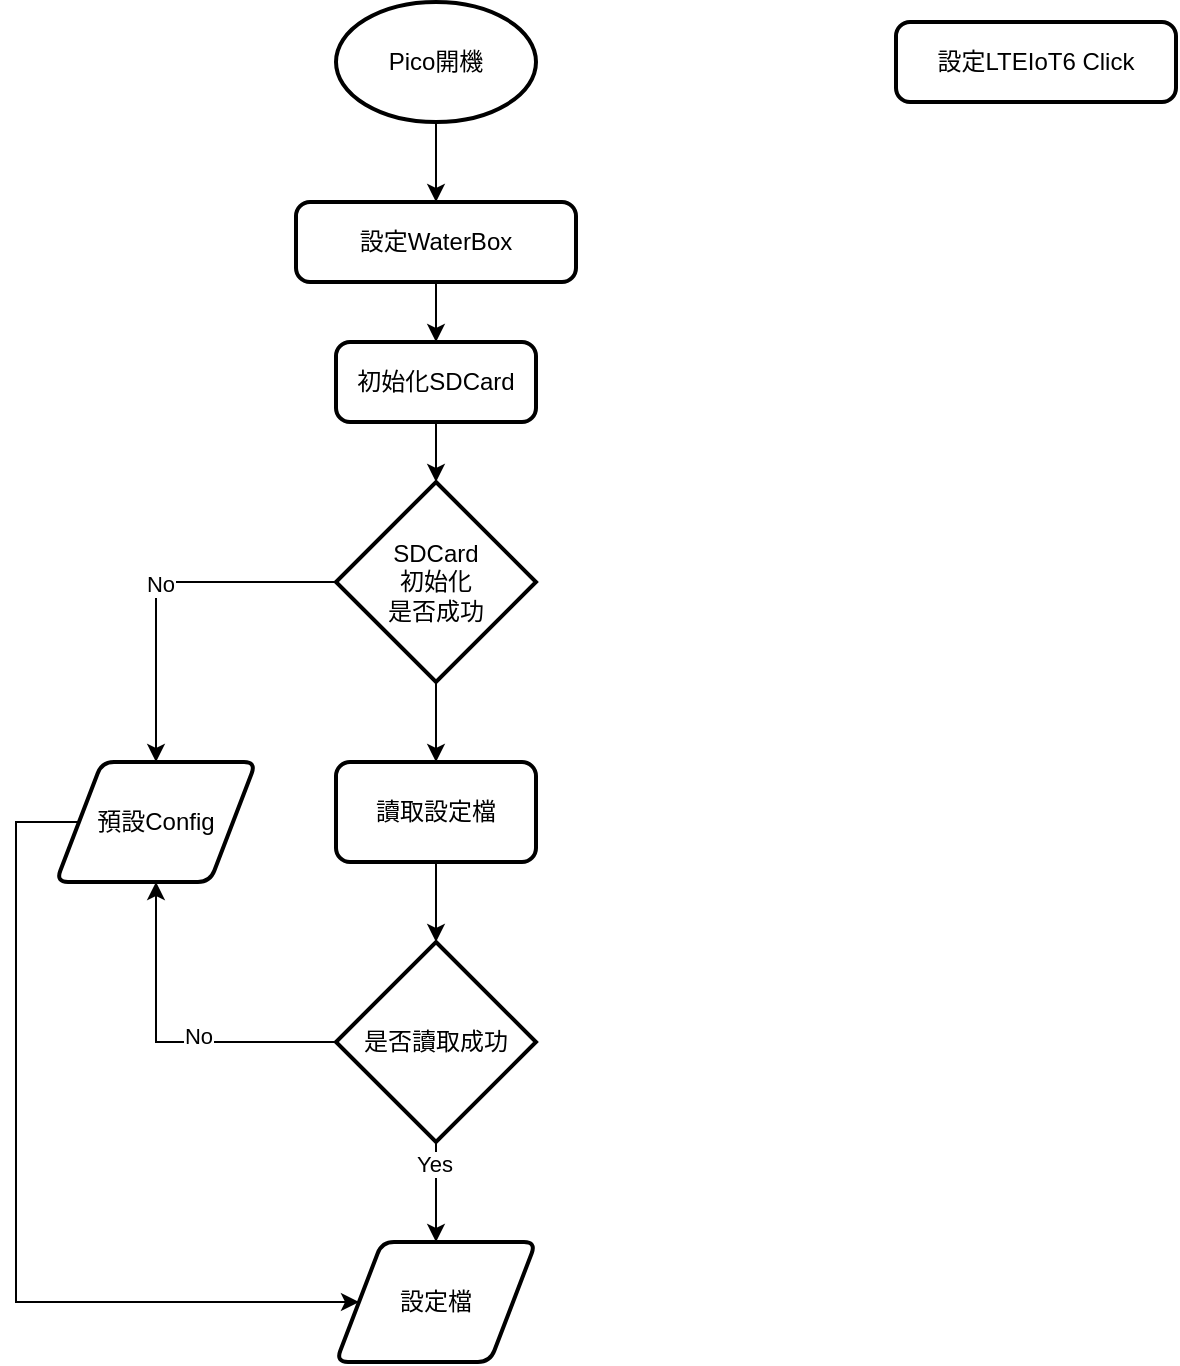 <mxfile version="24.2.1" type="github">
  <diagram id="C5RBs43oDa-KdzZeNtuy" name="Page-1">
    <mxGraphModel dx="800" dy="820" grid="1" gridSize="10" guides="1" tooltips="1" connect="1" arrows="1" fold="1" page="1" pageScale="1" pageWidth="827" pageHeight="1169" math="0" shadow="0">
      <root>
        <mxCell id="WIyWlLk6GJQsqaUBKTNV-0" />
        <mxCell id="WIyWlLk6GJQsqaUBKTNV-1" parent="WIyWlLk6GJQsqaUBKTNV-0" />
        <mxCell id="jacBi7ByG5bHy3FWaYFb-28" style="edgeStyle=orthogonalEdgeStyle;rounded=0;orthogonalLoop=1;jettySize=auto;html=1;exitX=0.5;exitY=1;exitDx=0;exitDy=0;entryX=0.5;entryY=0;entryDx=0;entryDy=0;" parent="WIyWlLk6GJQsqaUBKTNV-1" source="jacBi7ByG5bHy3FWaYFb-1" target="jacBi7ByG5bHy3FWaYFb-3" edge="1">
          <mxGeometry relative="1" as="geometry" />
        </mxCell>
        <mxCell id="jacBi7ByG5bHy3FWaYFb-1" value="設定WaterBox" style="rounded=1;whiteSpace=wrap;html=1;absoluteArcSize=1;arcSize=14;strokeWidth=2;" parent="WIyWlLk6GJQsqaUBKTNV-1" vertex="1">
          <mxGeometry x="200" y="160" width="140" height="40" as="geometry" />
        </mxCell>
        <mxCell id="jacBi7ByG5bHy3FWaYFb-33" style="edgeStyle=orthogonalEdgeStyle;rounded=0;orthogonalLoop=1;jettySize=auto;html=1;exitX=0.5;exitY=1;exitDx=0;exitDy=0;exitPerimeter=0;entryX=0.5;entryY=0;entryDx=0;entryDy=0;" parent="WIyWlLk6GJQsqaUBKTNV-1" source="jacBi7ByG5bHy3FWaYFb-2" target="jacBi7ByG5bHy3FWaYFb-1" edge="1">
          <mxGeometry relative="1" as="geometry" />
        </mxCell>
        <mxCell id="jacBi7ByG5bHy3FWaYFb-2" value="Pico開機" style="strokeWidth=2;html=1;shape=mxgraph.flowchart.start_1;whiteSpace=wrap;" parent="WIyWlLk6GJQsqaUBKTNV-1" vertex="1">
          <mxGeometry x="220" y="60" width="100" height="60" as="geometry" />
        </mxCell>
        <mxCell id="jacBi7ByG5bHy3FWaYFb-10" value="" style="edgeStyle=orthogonalEdgeStyle;rounded=0;orthogonalLoop=1;jettySize=auto;html=1;" parent="WIyWlLk6GJQsqaUBKTNV-1" source="jacBi7ByG5bHy3FWaYFb-3" target="jacBi7ByG5bHy3FWaYFb-8" edge="1">
          <mxGeometry relative="1" as="geometry" />
        </mxCell>
        <mxCell id="jacBi7ByG5bHy3FWaYFb-3" value="初始化SDCard" style="rounded=1;whiteSpace=wrap;html=1;absoluteArcSize=1;arcSize=14;strokeWidth=2;" parent="WIyWlLk6GJQsqaUBKTNV-1" vertex="1">
          <mxGeometry x="220" y="230" width="100" height="40" as="geometry" />
        </mxCell>
        <mxCell id="jacBi7ByG5bHy3FWaYFb-14" value="" style="edgeStyle=orthogonalEdgeStyle;rounded=0;orthogonalLoop=1;jettySize=auto;html=1;" parent="WIyWlLk6GJQsqaUBKTNV-1" source="jacBi7ByG5bHy3FWaYFb-8" target="jacBi7ByG5bHy3FWaYFb-12" edge="1">
          <mxGeometry relative="1" as="geometry" />
        </mxCell>
        <mxCell id="jacBi7ByG5bHy3FWaYFb-15" value="No" style="edgeLabel;html=1;align=center;verticalAlign=middle;resizable=0;points=[];" parent="jacBi7ByG5bHy3FWaYFb-14" vertex="1" connectable="0">
          <mxGeometry x="-0.024" y="1" relative="1" as="geometry">
            <mxPoint as="offset" />
          </mxGeometry>
        </mxCell>
        <mxCell id="jacBi7ByG5bHy3FWaYFb-18" value="" style="edgeStyle=orthogonalEdgeStyle;rounded=0;orthogonalLoop=1;jettySize=auto;html=1;" parent="WIyWlLk6GJQsqaUBKTNV-1" source="jacBi7ByG5bHy3FWaYFb-8" target="jacBi7ByG5bHy3FWaYFb-17" edge="1">
          <mxGeometry relative="1" as="geometry" />
        </mxCell>
        <mxCell id="jacBi7ByG5bHy3FWaYFb-8" value="SDCard&lt;div&gt;初始化&lt;/div&gt;&lt;div&gt;是否成功&lt;/div&gt;" style="strokeWidth=2;html=1;shape=mxgraph.flowchart.decision;whiteSpace=wrap;" parent="WIyWlLk6GJQsqaUBKTNV-1" vertex="1">
          <mxGeometry x="220" y="300" width="100" height="100" as="geometry" />
        </mxCell>
        <mxCell id="jacBi7ByG5bHy3FWaYFb-31" style="edgeStyle=orthogonalEdgeStyle;rounded=0;orthogonalLoop=1;jettySize=auto;html=1;exitX=0;exitY=0.5;exitDx=0;exitDy=0;entryX=0;entryY=0.5;entryDx=0;entryDy=0;" parent="WIyWlLk6GJQsqaUBKTNV-1" source="jacBi7ByG5bHy3FWaYFb-12" target="jacBi7ByG5bHy3FWaYFb-24" edge="1">
          <mxGeometry relative="1" as="geometry">
            <Array as="points">
              <mxPoint x="60" y="470" />
              <mxPoint x="60" y="710" />
            </Array>
          </mxGeometry>
        </mxCell>
        <mxCell id="jacBi7ByG5bHy3FWaYFb-12" value="預設Config" style="shape=parallelogram;html=1;strokeWidth=2;perimeter=parallelogramPerimeter;whiteSpace=wrap;rounded=1;arcSize=12;size=0.23;" parent="WIyWlLk6GJQsqaUBKTNV-1" vertex="1">
          <mxGeometry x="80" y="440" width="100" height="60" as="geometry" />
        </mxCell>
        <mxCell id="jacBi7ByG5bHy3FWaYFb-22" value="" style="edgeStyle=orthogonalEdgeStyle;rounded=0;orthogonalLoop=1;jettySize=auto;html=1;" parent="WIyWlLk6GJQsqaUBKTNV-1" source="jacBi7ByG5bHy3FWaYFb-17" target="jacBi7ByG5bHy3FWaYFb-19" edge="1">
          <mxGeometry relative="1" as="geometry" />
        </mxCell>
        <mxCell id="jacBi7ByG5bHy3FWaYFb-17" value="讀取設定檔" style="rounded=1;whiteSpace=wrap;html=1;absoluteArcSize=1;arcSize=14;strokeWidth=2;" parent="WIyWlLk6GJQsqaUBKTNV-1" vertex="1">
          <mxGeometry x="220" y="440" width="100" height="50" as="geometry" />
        </mxCell>
        <mxCell id="jacBi7ByG5bHy3FWaYFb-20" style="edgeStyle=orthogonalEdgeStyle;rounded=0;orthogonalLoop=1;jettySize=auto;html=1;exitX=0;exitY=0.5;exitDx=0;exitDy=0;exitPerimeter=0;entryX=0.5;entryY=1;entryDx=0;entryDy=0;" parent="WIyWlLk6GJQsqaUBKTNV-1" source="jacBi7ByG5bHy3FWaYFb-19" target="jacBi7ByG5bHy3FWaYFb-12" edge="1">
          <mxGeometry relative="1" as="geometry" />
        </mxCell>
        <mxCell id="jacBi7ByG5bHy3FWaYFb-21" value="No" style="edgeLabel;html=1;align=center;verticalAlign=middle;resizable=0;points=[];" parent="jacBi7ByG5bHy3FWaYFb-20" vertex="1" connectable="0">
          <mxGeometry x="-0.188" y="-3" relative="1" as="geometry">
            <mxPoint as="offset" />
          </mxGeometry>
        </mxCell>
        <mxCell id="jacBi7ByG5bHy3FWaYFb-25" style="edgeStyle=orthogonalEdgeStyle;rounded=0;orthogonalLoop=1;jettySize=auto;html=1;exitX=0.5;exitY=1;exitDx=0;exitDy=0;exitPerimeter=0;entryX=0.5;entryY=0;entryDx=0;entryDy=0;" parent="WIyWlLk6GJQsqaUBKTNV-1" source="jacBi7ByG5bHy3FWaYFb-19" target="jacBi7ByG5bHy3FWaYFb-24" edge="1">
          <mxGeometry relative="1" as="geometry" />
        </mxCell>
        <mxCell id="jacBi7ByG5bHy3FWaYFb-26" value="Yes" style="edgeLabel;html=1;align=center;verticalAlign=middle;resizable=0;points=[];" parent="jacBi7ByG5bHy3FWaYFb-25" vertex="1" connectable="0">
          <mxGeometry x="-0.557" y="-1" relative="1" as="geometry">
            <mxPoint as="offset" />
          </mxGeometry>
        </mxCell>
        <mxCell id="jacBi7ByG5bHy3FWaYFb-19" value="是否讀取成功" style="strokeWidth=2;html=1;shape=mxgraph.flowchart.decision;whiteSpace=wrap;" parent="WIyWlLk6GJQsqaUBKTNV-1" vertex="1">
          <mxGeometry x="220" y="530" width="100" height="100" as="geometry" />
        </mxCell>
        <mxCell id="jacBi7ByG5bHy3FWaYFb-23" style="edgeStyle=orthogonalEdgeStyle;rounded=0;orthogonalLoop=1;jettySize=auto;html=1;exitX=0.5;exitY=1;exitDx=0;exitDy=0;exitPerimeter=0;" parent="WIyWlLk6GJQsqaUBKTNV-1" source="jacBi7ByG5bHy3FWaYFb-19" target="jacBi7ByG5bHy3FWaYFb-19" edge="1">
          <mxGeometry relative="1" as="geometry" />
        </mxCell>
        <mxCell id="jacBi7ByG5bHy3FWaYFb-24" value="設定檔" style="shape=parallelogram;html=1;strokeWidth=2;perimeter=parallelogramPerimeter;whiteSpace=wrap;rounded=1;arcSize=12;size=0.23;" parent="WIyWlLk6GJQsqaUBKTNV-1" vertex="1">
          <mxGeometry x="220" y="680" width="100" height="60" as="geometry" />
        </mxCell>
        <mxCell id="jacBi7ByG5bHy3FWaYFb-27" value="設定LTEIoT6 Click" style="rounded=1;whiteSpace=wrap;html=1;absoluteArcSize=1;arcSize=14;strokeWidth=2;" parent="WIyWlLk6GJQsqaUBKTNV-1" vertex="1">
          <mxGeometry x="500" y="70" width="140" height="40" as="geometry" />
        </mxCell>
      </root>
    </mxGraphModel>
  </diagram>
</mxfile>
